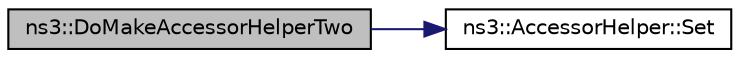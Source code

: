 digraph "ns3::DoMakeAccessorHelperTwo"
{
  edge [fontname="Helvetica",fontsize="10",labelfontname="Helvetica",labelfontsize="10"];
  node [fontname="Helvetica",fontsize="10",shape=record];
  rankdir="LR";
  Node1 [label="ns3::DoMakeAccessorHelperTwo",height=0.2,width=0.4,color="black", fillcolor="grey75", style="filled", fontcolor="black"];
  Node1 -> Node2 [color="midnightblue",fontsize="10",style="solid"];
  Node2 [label="ns3::AccessorHelper::Set",height=0.2,width=0.4,color="black", fillcolor="white", style="filled",URL="$dd/d78/classns3_1_1AccessorHelper.html#a5cc2ded11ad68aec37a50abf7b02dcef"];
}
